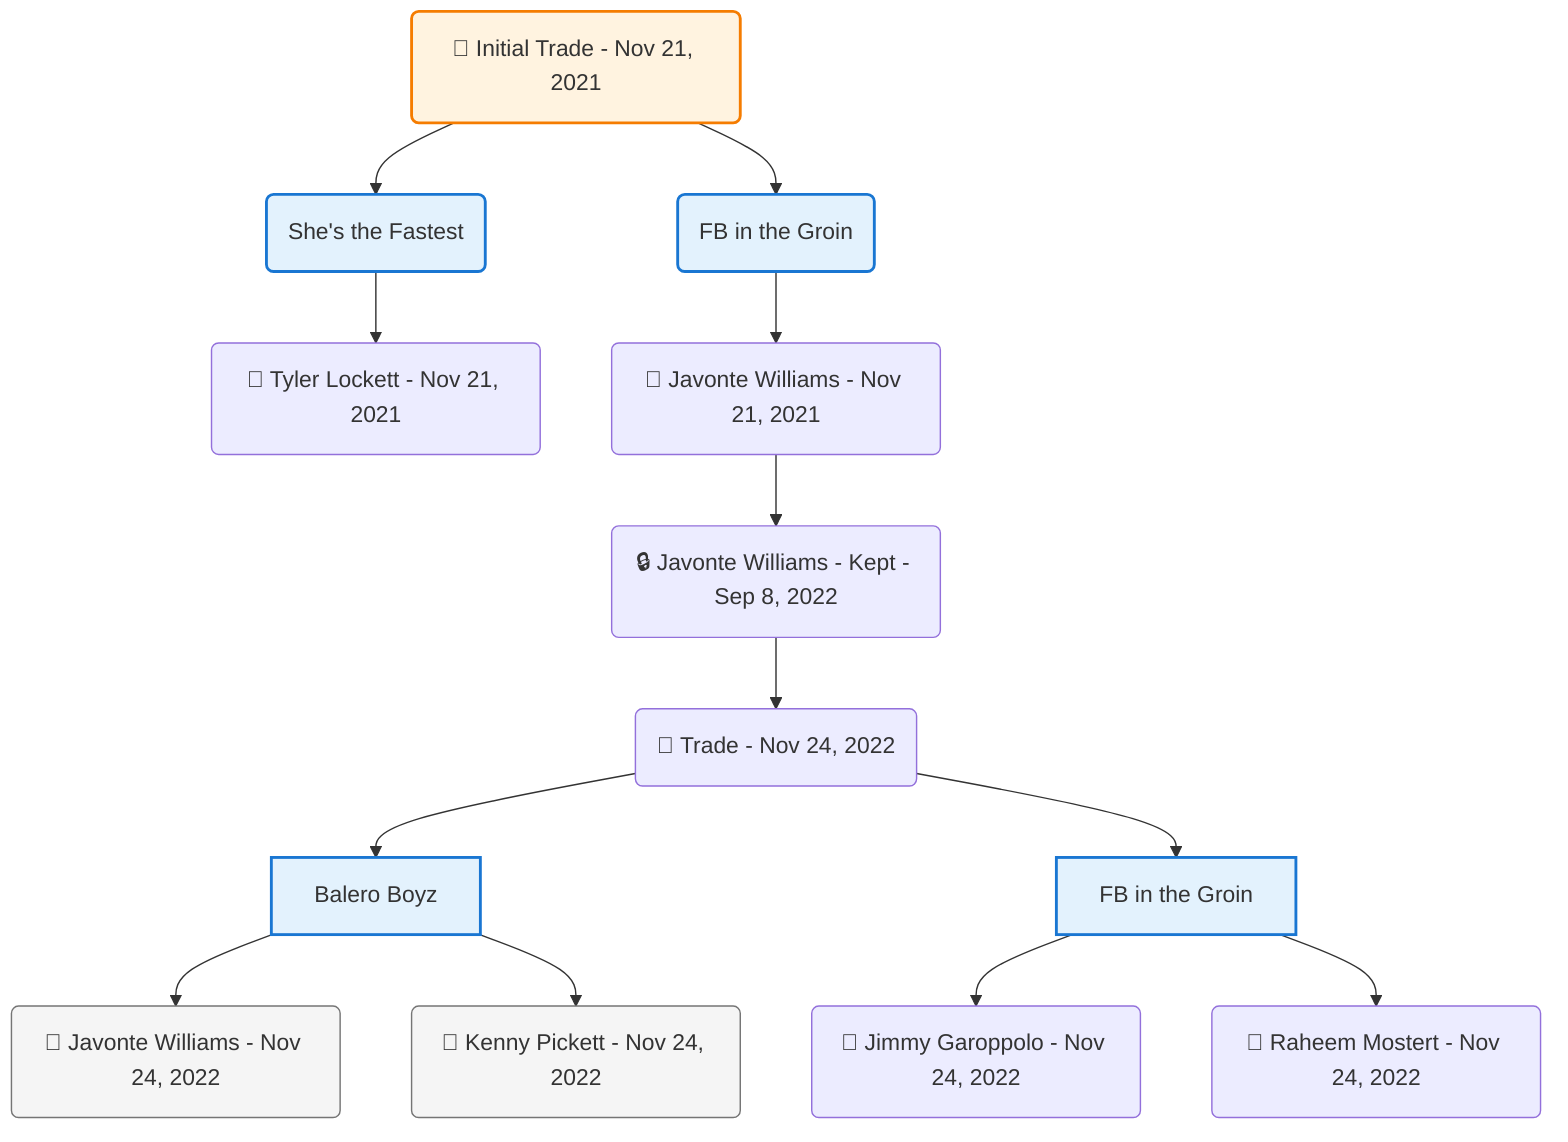 flowchart TD

    TRADE_MAIN("🔄 Initial Trade - Nov 21, 2021")
    TEAM_1("She's the Fastest")
    TEAM_2("FB in the Groin")
    NODE_d99b7e5e-3a32-4532-9d08-0baa76195c3c("🔄 Tyler Lockett - Nov 21, 2021")
    NODE_ca80ff6e-10b4-4003-bc8f-590bae1c49a1("🔄 Javonte Williams - Nov 21, 2021")
    NODE_c05cdf78-2186-4d55-868a-31b339b682aa("🔒 Javonte Williams - Kept - Sep 8, 2022")
    TRADE_36c4f0e2-3a62-4a2f-aeff-004312ccd7e0_3("🔄 Trade - Nov 24, 2022")
    TEAM_2feaf03e-fb22-498e-ac8f-e596b6ba7810_4["Balero Boyz"]
    NODE_f5eadd9c-975d-4a02-8aed-9554a48dad40("🔄 Javonte Williams - Nov 24, 2022")
    NODE_f903327d-5537-4a97-941a-7d80035df23e("🔄 Kenny Pickett - Nov 24, 2022")
    TEAM_f483ecf1-cd17-4991-854b-e52dfc957b45_5["FB in the Groin"]
    NODE_9be127b4-a3d5-401c-acf7-930b29fba8bb("🔄 Jimmy Garoppolo - Nov 24, 2022")
    NODE_9cd60e06-6251-46a6-b284-c1979aa7e5cc("🔄 Raheem Mostert - Nov 24, 2022")

    TRADE_MAIN --> TEAM_1
    TRADE_MAIN --> TEAM_2
    TEAM_1 --> NODE_d99b7e5e-3a32-4532-9d08-0baa76195c3c
    TEAM_2 --> NODE_ca80ff6e-10b4-4003-bc8f-590bae1c49a1
    NODE_ca80ff6e-10b4-4003-bc8f-590bae1c49a1 --> NODE_c05cdf78-2186-4d55-868a-31b339b682aa
    NODE_c05cdf78-2186-4d55-868a-31b339b682aa --> TRADE_36c4f0e2-3a62-4a2f-aeff-004312ccd7e0_3
    TRADE_36c4f0e2-3a62-4a2f-aeff-004312ccd7e0_3 --> TEAM_2feaf03e-fb22-498e-ac8f-e596b6ba7810_4
    TEAM_2feaf03e-fb22-498e-ac8f-e596b6ba7810_4 --> NODE_f5eadd9c-975d-4a02-8aed-9554a48dad40
    TEAM_2feaf03e-fb22-498e-ac8f-e596b6ba7810_4 --> NODE_f903327d-5537-4a97-941a-7d80035df23e
    TRADE_36c4f0e2-3a62-4a2f-aeff-004312ccd7e0_3 --> TEAM_f483ecf1-cd17-4991-854b-e52dfc957b45_5
    TEAM_f483ecf1-cd17-4991-854b-e52dfc957b45_5 --> NODE_9be127b4-a3d5-401c-acf7-930b29fba8bb
    TEAM_f483ecf1-cd17-4991-854b-e52dfc957b45_5 --> NODE_9cd60e06-6251-46a6-b284-c1979aa7e5cc

    %% Node styling
    classDef teamNode fill:#e3f2fd,stroke:#1976d2,stroke-width:2px
    classDef tradeNode fill:#fff3e0,stroke:#f57c00,stroke-width:2px
    classDef playerNode fill:#f3e5f5,stroke:#7b1fa2,stroke-width:1px
    classDef nonRootPlayerNode fill:#f5f5f5,stroke:#757575,stroke-width:1px
    classDef endNode fill:#ffebee,stroke:#c62828,stroke-width:2px
    classDef waiverNode fill:#e8f5e8,stroke:#388e3c,stroke-width:2px
    classDef championshipNode fill:#fff9c4,stroke:#f57f17,stroke-width:3px

    class TEAM_1,TEAM_2,TEAM_2feaf03e-fb22-498e-ac8f-e596b6ba7810_4,TEAM_f483ecf1-cd17-4991-854b-e52dfc957b45_5 teamNode
    class NODE_f5eadd9c-975d-4a02-8aed-9554a48dad40,NODE_f903327d-5537-4a97-941a-7d80035df23e nonRootPlayerNode
    class TRADE_MAIN tradeNode